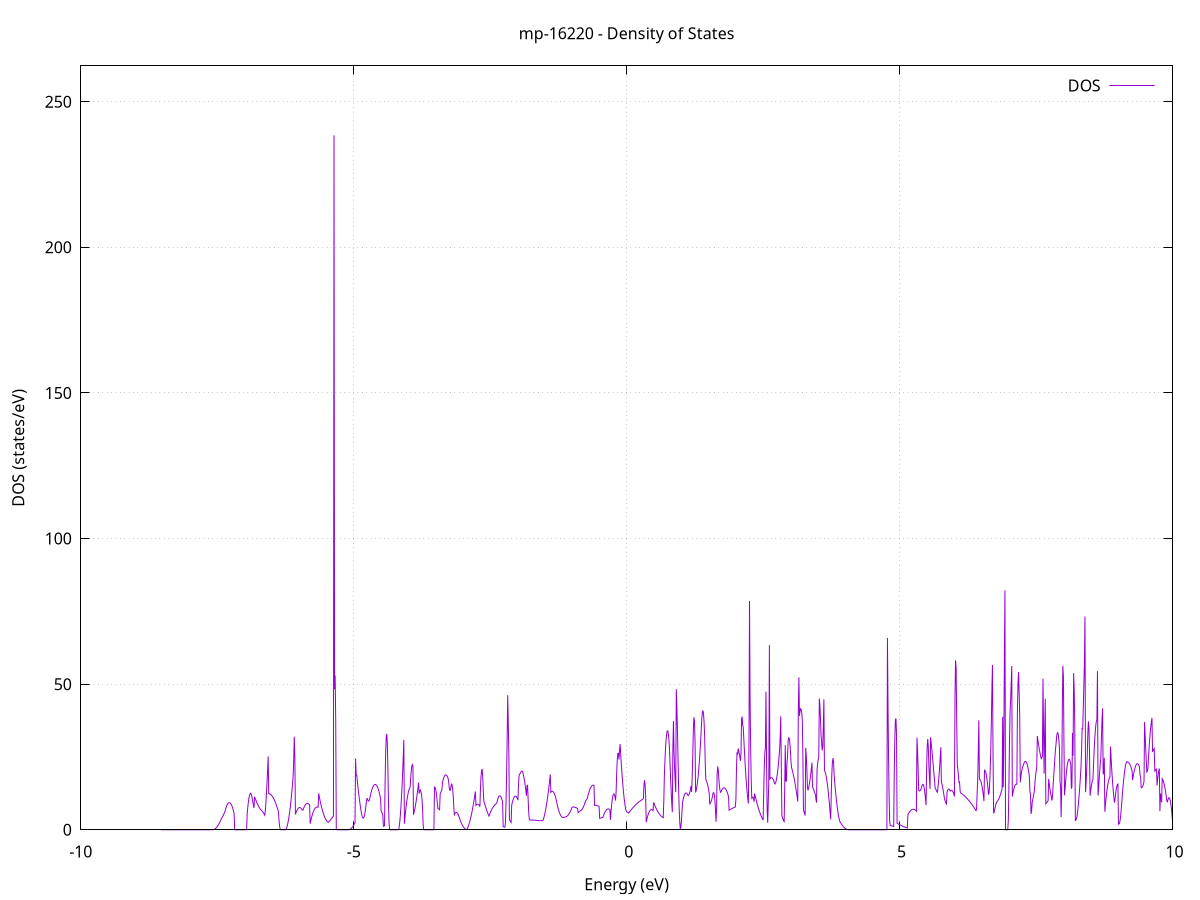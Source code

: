 set title 'mp-16220 - Density of States'
set xlabel 'Energy (eV)'
set ylabel 'DOS (states/eV)'
set grid
set xrange [-10:10]
set yrange [0:262.319]
set xzeroaxis lt -1
set terminal png size 800,600
set output 'mp-16220_dos_gnuplot.png'
plot '-' using 1:2 with lines title 'DOS'
-8.532600 0.000000
-8.522200 0.000000
-8.511800 0.000000
-8.501400 0.000000
-8.491000 0.000000
-8.480600 0.000000
-8.470200 0.000000
-8.459800 0.000000
-8.449400 0.000000
-8.439000 0.000000
-8.428600 0.000000
-8.418200 0.000000
-8.407800 0.000000
-8.397400 0.000000
-8.387000 0.000000
-8.376600 0.000000
-8.366200 0.000000
-8.355800 0.000000
-8.345400 0.000000
-8.335000 0.000000
-8.324600 0.000000
-8.314200 0.000000
-8.303800 0.000000
-8.293400 0.000000
-8.283000 0.000000
-8.272700 0.000000
-8.262300 0.000000
-8.251900 0.000000
-8.241500 0.000000
-8.231100 0.000000
-8.220700 0.000000
-8.210300 0.000000
-8.199900 0.000000
-8.189500 0.000000
-8.179100 0.000000
-8.168700 0.000000
-8.158300 0.000000
-8.147900 0.000000
-8.137500 0.000000
-8.127100 0.000000
-8.116700 0.000000
-8.106300 0.000000
-8.095900 0.000000
-8.085500 0.000000
-8.075100 0.000000
-8.064700 0.000000
-8.054300 0.000000
-8.043900 0.000000
-8.033500 0.000000
-8.023100 0.000000
-8.012700 0.000000
-8.002300 0.000000
-7.991900 0.000000
-7.981500 0.000000
-7.971100 0.000000
-7.960700 0.000000
-7.950300 0.000000
-7.939900 0.000000
-7.929500 0.000000
-7.919100 0.000000
-7.908700 0.000000
-7.898300 0.000000
-7.887900 0.000000
-7.877500 0.000000
-7.867100 0.000000
-7.856700 0.000000
-7.846300 0.000000
-7.835900 0.000000
-7.825500 0.000000
-7.815100 0.000000
-7.804700 0.000000
-7.794300 0.000000
-7.783900 0.000000
-7.773500 0.000000
-7.763100 0.000000
-7.752700 0.000000
-7.742300 0.000000
-7.731900 0.000000
-7.721500 0.000000
-7.711100 0.000000
-7.700700 0.000000
-7.690300 0.000000
-7.679900 0.000000
-7.669500 0.000000
-7.659100 0.000000
-7.648700 0.000000
-7.638300 0.000000
-7.627900 0.000000
-7.617500 0.000000
-7.607100 0.000000
-7.596700 0.000000
-7.586300 0.000100
-7.575900 0.018500
-7.565500 0.068100
-7.555100 0.148800
-7.544700 0.260700
-7.534300 0.403800
-7.523900 0.578000
-7.513500 0.783300
-7.503100 1.019900
-7.492700 1.287600
-7.482300 1.586400
-7.471900 1.916400
-7.461500 2.277500
-7.451100 2.669900
-7.440700 3.093300
-7.430300 3.548000
-7.419900 3.979300
-7.409500 4.297600
-7.399100 4.647500
-7.388700 5.029000
-7.378300 5.442100
-7.367900 5.886800
-7.357500 6.411700
-7.347200 7.142400
-7.336800 7.768200
-7.326400 8.289100
-7.316000 8.704900
-7.305600 9.015700
-7.295200 9.221600
-7.284800 9.322400
-7.274400 9.318300
-7.264000 9.209200
-7.253600 8.995100
-7.243200 8.676000
-7.232800 8.251900
-7.222400 7.722800
-7.212000 7.088800
-7.201600 6.349700
-7.191200 5.505700
-7.180800 0.000000
-7.170400 0.000000
-7.160000 0.000000
-7.149600 0.000000
-7.139200 0.000000
-7.128800 0.000000
-7.118400 0.000000
-7.108000 0.000000
-7.097600 0.000000
-7.087200 0.000000
-7.076800 0.000000
-7.066400 0.000000
-7.056000 0.000000
-7.045600 0.000000
-7.035200 0.000000
-7.024800 0.000000
-7.014400 0.000000
-7.004000 0.000000
-6.993600 0.000000
-6.983200 0.000000
-6.972800 0.000000
-6.962400 0.000000
-6.952000 5.394700
-6.941600 7.583500
-6.931200 9.372700
-6.920800 10.762300
-6.910400 11.752300
-6.900000 12.342700
-6.889600 12.533500
-6.879200 12.324600
-6.868800 11.716200
-6.858400 10.708100
-6.848000 9.356300
-6.837600 8.406700
-6.827200 7.513200
-6.816800 11.351100
-6.806400 10.819300
-6.796000 10.311400
-6.785600 9.827300
-6.775200 9.367200
-6.764800 8.930900
-6.754400 8.518600
-6.744000 8.130100
-6.733600 7.765500
-6.723200 7.424900
-6.712800 7.108100
-6.702400 6.873600
-6.692000 6.698500
-6.681600 6.493200
-6.671200 6.257700
-6.660800 5.992000
-6.650400 5.696000
-6.640000 5.369900
-6.629600 5.013500
-6.619200 6.498500
-6.608800 9.300600
-6.598400 12.573300
-6.588000 16.316700
-6.577600 20.530600
-6.567200 25.215200
-6.556800 12.451900
-6.546400 12.399700
-6.536000 12.308600
-6.525600 12.178800
-6.515200 12.010100
-6.504800 11.802500
-6.494400 11.556100
-6.484000 11.270800
-6.473600 10.946700
-6.463200 10.583800
-6.452800 10.182000
-6.442400 9.741400
-6.432000 9.261900
-6.421600 8.743600
-6.411300 8.186400
-6.400900 7.590400
-6.390500 6.955500
-6.380100 6.281800
-6.369700 3.477500
-6.359300 1.427100
-6.348900 0.275000
-6.338500 0.000000
-6.328100 0.000000
-6.317700 0.000000
-6.307300 0.000000
-6.296900 0.000000
-6.286500 0.000000
-6.276100 0.000000
-6.265700 0.000000
-6.255300 0.000000
-6.244900 0.000000
-6.234500 0.389200
-6.224100 0.950700
-6.213700 1.683500
-6.203300 2.587800
-6.192900 3.663500
-6.182500 4.910600
-6.172100 6.329100
-6.161700 7.919000
-6.151300 9.680400
-6.140900 11.613100
-6.130500 13.717300
-6.120100 15.992900
-6.109700 18.439900
-6.099300 24.157100
-6.088900 31.944600
-6.078500 25.033400
-6.068100 5.261400
-6.057700 5.856700
-6.047300 6.366600
-6.036900 6.791100
-6.026500 7.130200
-6.016100 7.384000
-6.005700 7.552300
-5.995300 7.635200
-5.984900 7.632800
-5.974500 7.544900
-5.964100 7.371700
-5.953700 7.113100
-5.943300 6.769000
-5.932900 6.722800
-5.922500 7.152900
-5.912100 7.660600
-5.901700 8.090900
-5.891300 8.443800
-5.880900 8.719100
-5.870500 8.917100
-5.860100 9.037500
-5.849700 9.080500
-5.839300 9.046100
-5.828900 8.934100
-5.818500 8.744800
-5.808100 8.477900
-5.797700 2.095100
-5.787300 3.022300
-5.776900 3.866100
-5.766500 4.626800
-5.756100 5.304100
-5.745700 5.898100
-5.735300 6.408800
-5.724900 6.836400
-5.714500 7.185400
-5.704100 7.459300
-5.693700 7.658100
-5.683300 7.781700
-5.672900 7.830100
-5.662500 7.803400
-5.652100 7.701500
-5.641700 12.483600
-5.631300 11.433600
-5.620900 10.441900
-5.610500 9.508400
-5.600100 8.633100
-5.589700 7.816100
-5.579300 7.057200
-5.568900 6.356700
-5.558500 5.714300
-5.548100 5.130200
-5.537700 4.604300
-5.527300 4.136600
-5.516900 3.727200
-5.506500 3.376000
-5.496100 3.083000
-5.485700 2.848300
-5.475400 2.671700
-5.465000 2.560300
-5.454600 2.768300
-5.444200 2.984500
-5.433800 3.208800
-5.423400 3.441200
-5.413000 3.681700
-5.402600 3.930400
-5.392200 4.187200
-5.381800 4.452100
-5.371400 4.725200
-5.361000 238.471500
-5.350600 48.275900
-5.340200 52.943800
-5.329800 37.541400
-5.319400 0.000000
-5.309000 0.000000
-5.298600 0.000000
-5.288200 0.000000
-5.277800 0.000000
-5.267400 0.000000
-5.257000 0.000000
-5.246600 0.000000
-5.236200 0.000000
-5.225800 0.000000
-5.215400 0.000000
-5.205000 0.000000
-5.194600 0.000000
-5.184200 0.000000
-5.173800 0.000000
-5.163400 0.000000
-5.153000 0.000000
-5.142600 0.000000
-5.132200 0.000000
-5.121800 0.000000
-5.111400 0.000000
-5.101000 0.000000
-5.090600 0.016700
-5.080200 0.066900
-5.069800 0.150500
-5.059400 0.267600
-5.049000 0.418000
-5.038600 0.601900
-5.028200 0.819200
-5.017800 1.069900
-5.007400 1.354100
-4.997000 1.671700
-4.986600 2.022700
-4.976200 2.407200
-4.965800 24.494300
-4.955400 18.769300
-4.945000 18.809500
-4.934600 16.845200
-4.924200 14.987000
-4.913800 13.234700
-4.903400 11.588500
-4.893000 10.048200
-4.882600 8.614000
-4.872200 7.285800
-4.861800 6.063600
-4.851400 5.028100
-4.841000 4.349200
-4.830600 4.032300
-4.820200 4.077400
-4.809800 4.484500
-4.799400 5.253600
-4.789000 6.384700
-4.778600 7.877800
-4.768200 9.695600
-4.757800 10.694000
-4.747400 10.656600
-4.737000 10.001200
-4.726600 9.828100
-4.716200 10.064800
-4.705800 10.711000
-4.695400 11.677600
-4.685000 12.542600
-4.674600 13.299400
-4.664200 13.948200
-4.653800 14.488800
-4.643400 14.921400
-4.633000 15.245900
-4.622600 15.462200
-4.612200 15.570500
-4.601800 15.570700
-4.591400 15.462800
-4.581000 15.246800
-4.570600 14.922700
-4.560200 14.490500
-4.549900 13.950200
-4.539500 13.301800
-4.529100 12.545300
-4.518700 11.680700
-4.508300 10.708000
-4.497900 6.461300
-4.487500 6.045600
-4.477100 5.580700
-4.466700 5.066700
-4.456300 1.200300
-4.445900 1.263000
-4.435500 1.327300
-4.425100 16.378900
-4.414700 26.396000
-4.404300 31.903700
-4.393900 32.902000
-4.383500 29.390900
-4.373100 20.123800
-4.362700 9.054500
-4.352300 2.285200
-4.341900 0.000000
-4.331500 0.000000
-4.321100 0.000000
-4.310700 0.000000
-4.300300 0.000000
-4.289900 0.000000
-4.279500 0.000000
-4.269100 0.000000
-4.258700 0.000000
-4.248300 0.000000
-4.237900 0.000000
-4.227500 0.000000
-4.217100 0.000000
-4.206700 0.000000
-4.196300 0.000000
-4.185900 0.000000
-4.175500 0.100200
-4.165100 1.307400
-4.154700 3.068400
-4.144300 5.383200
-4.133900 8.251700
-4.123500 11.674000
-4.113100 15.650100
-4.102700 20.180000
-4.092300 25.263700
-4.081900 30.901200
-4.071500 2.094400
-4.061100 4.238700
-4.050700 6.184700
-4.040300 7.932400
-4.029900 9.481900
-4.019500 10.833100
-4.009100 11.986100
-3.998700 12.940900
-3.988300 13.697400
-3.977900 14.255600
-3.967500 14.615600
-3.957100 17.543500
-3.946700 20.208500
-3.936300 21.832300
-3.925900 22.414700
-3.915500 21.955800
-3.905100 5.167700
-3.894700 5.955700
-3.884300 6.854400
-3.873900 7.863700
-3.863500 8.983500
-3.853100 10.213900
-3.842700 11.554900
-3.832300 13.006500
-3.821900 14.568700
-3.811500 16.241400
-3.801100 12.382900
-3.790700 13.359100
-3.780300 13.655500
-3.769900 13.272200
-3.759500 12.209200
-3.749100 10.466500
-3.738700 7.429900
-3.728300 1.762900
-3.717900 0.000000
-3.707500 0.000000
-3.697100 0.000000
-3.686700 0.000000
-3.676300 0.000000
-3.665900 0.000000
-3.655500 0.000000
-3.645100 0.000000
-3.634700 0.000000
-3.624300 0.000000
-3.614000 0.000000
-3.603600 0.000000
-3.593200 0.000000
-3.582800 0.000000
-3.572400 0.000000
-3.562000 0.000000
-3.551600 0.000000
-3.541200 0.000000
-3.530800 0.000000
-3.520400 14.672000
-3.510000 14.549000
-3.499600 13.947700
-3.489200 12.868300
-3.478800 11.310700
-3.468400 9.274900
-3.458000 7.322300
-3.447600 7.185400
-3.437200 7.042000
-3.426800 6.892000
-3.416400 12.246500
-3.406000 12.789800
-3.395600 13.237600
-3.385200 13.590000
-3.374800 16.182000
-3.364400 16.998400
-3.354000 17.665800
-3.343600 18.184300
-3.333200 18.553900
-3.322800 18.774500
-3.312400 18.846300
-3.302000 18.769100
-3.291600 18.543000
-3.281200 18.168000
-3.270800 17.644100
-3.260400 16.492500
-3.250000 14.548100
-3.239600 13.539700
-3.229200 13.604800
-3.218800 14.728600
-3.208400 15.680800
-3.198000 15.477100
-3.187600 14.117300
-3.177200 11.601500
-3.166800 7.929600
-3.156400 5.174700
-3.146000 5.561000
-3.135600 5.816500
-3.125200 5.941100
-3.114800 5.935000
-3.104400 5.798000
-3.094000 5.530300
-3.083600 5.131700
-3.073200 4.602300
-3.062800 4.004200
-3.052400 3.445800
-3.042000 2.929000
-3.031600 2.453800
-3.021200 2.020300
-3.010800 1.628400
-3.000400 1.278200
-2.990000 0.969600
-2.979600 0.702600
-2.969200 0.477300
-2.958800 0.293600
-2.948400 0.151600
-2.938000 0.051200
-2.927600 0.064600
-2.917200 0.464100
-2.906800 0.931300
-2.896400 1.466200
-2.886000 2.068800
-2.875600 2.739100
-2.865200 3.477000
-2.854800 4.282700
-2.844400 5.156000
-2.834000 6.097000
-2.823600 7.105700
-2.813200 8.182100
-2.802800 9.326100
-2.792400 10.537800
-2.782000 11.817300
-2.771600 13.164400
-2.761200 8.384900
-2.750800 8.624100
-2.740400 8.762100
-2.730000 8.798900
-2.719600 8.734400
-2.709200 8.568700
-2.698800 8.301700
-2.688500 7.933500
-2.678100 14.142400
-2.667700 18.288600
-2.657300 20.491800
-2.646900 20.697300
-2.636500 18.290700
-2.626100 13.100500
-2.615700 9.858700
-2.605300 9.176000
-2.594900 8.519000
-2.584500 7.887700
-2.574100 7.282000
-2.563700 6.702000
-2.553300 6.147600
-2.542900 5.618900
-2.532500 5.115900
-2.522100 4.705500
-2.511700 5.233900
-2.501300 5.729000
-2.490900 6.190800
-2.480500 6.619300
-2.470100 7.014500
-2.459700 7.376400
-2.449300 7.705000
-2.438900 8.000200
-2.428500 8.262200
-2.418100 8.490900
-2.407700 8.686300
-2.397300 8.848300
-2.386900 9.046000
-2.376500 9.374100
-2.366100 10.194100
-2.355700 10.835200
-2.345300 11.297300
-2.334900 11.580400
-2.324500 11.684600
-2.314100 11.609700
-2.303700 11.355800
-2.293300 10.923000
-2.282900 10.311200
-2.272500 9.520300
-2.262100 1.062700
-2.251700 0.997000
-2.241300 0.933400
-2.230900 0.871900
-2.220500 2.456500
-2.210100 8.913400
-2.199700 18.357600
-2.189300 30.789100
-2.178900 46.207800
-2.168500 36.630900
-2.158100 26.591900
-2.147700 3.447200
-2.137300 3.124300
-2.126900 2.817400
-2.116500 2.526300
-2.106100 8.414500
-2.095700 9.291200
-2.085300 10.024800
-2.074900 10.615400
-2.064500 11.062800
-2.054100 11.367200
-2.043700 11.528400
-2.033300 11.546600
-2.022900 11.421600
-2.012500 11.153600
-2.002100 10.742400
-1.991700 10.188200
-1.981300 15.452800
-1.970900 18.587300
-1.960500 19.070000
-1.950100 19.347700
-1.939700 19.711100
-1.929300 19.981400
-1.918900 20.148600
-1.908500 20.100700
-1.898100 19.414000
-1.887700 18.554100
-1.877300 17.520900
-1.866900 16.314400
-1.856500 14.934600
-1.846100 13.381500
-1.835700 11.655200
-1.825300 15.163300
-1.814900 15.277200
-1.804500 10.362700
-1.794100 6.029300
-1.783700 3.748000
-1.773300 3.363600
-1.762900 3.361600
-1.752600 3.357800
-1.742200 3.352500
-1.731800 3.345400
-1.721400 3.336700
-1.711000 3.326300
-1.700600 3.314300
-1.690200 3.300600
-1.679800 3.285300
-1.669400 3.268300
-1.659000 3.249600
-1.648600 3.229200
-1.638200 3.207300
-1.627800 3.183600
-1.617400 3.158300
-1.607000 3.131300
-1.596600 3.102600
-1.586200 3.109000
-1.575800 3.131400
-1.565400 3.145200
-1.555000 3.150500
-1.544600 3.147200
-1.534200 3.165100
-1.523800 3.733100
-1.513400 4.409600
-1.503000 5.194600
-1.492600 6.088100
-1.482200 7.090000
-1.471800 8.200400
-1.461400 9.419300
-1.451000 10.746700
-1.440600 12.182500
-1.430200 13.726800
-1.419800 15.379500
-1.409400 17.140800
-1.399000 19.010500
-1.388600 12.839100
-1.378200 13.080800
-1.367800 13.201800
-1.357400 13.202200
-1.347000 13.082000
-1.336600 12.841100
-1.326200 12.479600
-1.315800 11.997400
-1.305400 11.394600
-1.295000 10.671200
-1.284600 9.827100
-1.274200 8.862300
-1.263800 7.944300
-1.253400 7.196000
-1.243000 6.540400
-1.232600 5.965700
-1.222200 5.471900
-1.211800 5.059100
-1.201400 4.727300
-1.191000 4.476300
-1.180600 4.306300
-1.170200 4.217200
-1.159800 4.209000
-1.149400 4.255400
-1.139000 4.308100
-1.128600 4.366100
-1.118200 4.429300
-1.107800 4.498200
-1.097400 4.598200
-1.087000 4.744500
-1.076600 4.936900
-1.066200 5.175600
-1.055800 5.460500
-1.045400 5.791600
-1.035000 6.168900
-1.024600 6.592500
-1.014200 7.062200
-1.003800 7.578200
-0.993400 7.827000
-0.983000 7.825000
-0.972600 7.810200
-0.962200 7.782700
-0.951800 7.742300
-0.941400 7.689100
-0.931000 7.623200
-0.920600 7.544500
-0.910200 7.452900
-0.899800 7.348600
-0.889400 5.909000
-0.879000 6.054800
-0.868600 6.200100
-0.858200 6.344800
-0.847800 6.488900
-0.837400 6.632800
-0.827100 6.813300
-0.816700 7.055100
-0.806300 7.358300
-0.795900 7.722700
-0.785500 8.148400
-0.775100 8.635500
-0.764700 9.183800
-0.754300 9.793500
-0.743900 10.155200
-0.733500 10.372200
-0.723100 10.587700
-0.712700 11.395300
-0.702300 12.187000
-0.691900 12.889800
-0.681500 13.503400
-0.671100 14.028000
-0.660700 14.463600
-0.650300 14.810100
-0.639900 15.067500
-0.629500 15.235900
-0.619100 15.315200
-0.608700 15.305400
-0.598300 15.206600
-0.587900 8.367400
-0.577500 8.395200
-0.567100 8.401100
-0.556700 8.384800
-0.546300 8.346500
-0.535900 8.286200
-0.525500 8.203800
-0.515100 8.099300
-0.504700 7.972700
-0.494300 3.923900
-0.483900 3.982600
-0.473500 4.040400
-0.463100 4.097400
-0.452700 4.153600
-0.442300 4.208800
-0.431900 4.440500
-0.421500 5.000100
-0.411100 5.495500
-0.400700 5.926700
-0.390300 6.293600
-0.379900 6.596300
-0.369500 6.834800
-0.359100 7.009100
-0.348700 7.119100
-0.338300 7.164900
-0.327900 7.146500
-0.317500 7.063800
-0.307100 6.916900
-0.296700 3.397200
-0.286300 6.133800
-0.275900 8.370400
-0.265500 10.106900
-0.255100 11.343300
-0.244700 12.079600
-0.234300 12.315900
-0.223900 12.052000
-0.213500 11.288100
-0.203100 10.024100
-0.192700 13.132500
-0.182300 19.656300
-0.171900 24.016600
-0.161500 26.213300
-0.151100 26.246500
-0.140700 24.116200
-0.130300 27.376900
-0.119900 29.445300
-0.109500 26.063000
-0.099100 22.928000
-0.088700 20.044100
-0.078300 17.411200
-0.067900 15.029300
-0.057500 12.898500
-0.047100 11.028700
-0.036700 9.426700
-0.026300 8.092500
-0.015900 7.026100
-0.005500 6.279200
0.004900 6.114100
0.015300 6.002700
0.025700 5.871400
0.036100 5.730400
0.046500 5.996500
0.056900 6.256200
0.067300 6.509600
0.077700 6.756600
0.088100 6.997300
0.098500 7.231600
0.108800 7.459600
0.119200 7.681200
0.129600 7.896500
0.140000 8.105400
0.150400 8.307900
0.160800 8.504100
0.171200 8.694000
0.181600 8.877500
0.192000 9.054600
0.202400 9.225400
0.212800 9.389900
0.223200 9.548000
0.233600 9.699700
0.244000 9.845100
0.254400 9.984100
0.264800 10.116800
0.275200 10.243100
0.285600 10.363100
0.296000 10.476700
0.306400 10.667100
0.316800 15.328400
0.327200 16.982000
0.337600 15.628000
0.348000 11.775800
0.358400 2.623900
0.368800 3.518700
0.379200 4.306700
0.389600 4.987800
0.400000 5.563100
0.410400 6.037600
0.420800 6.412000
0.431200 6.686200
0.441600 6.860300
0.452000 6.934300
0.462400 6.908100
0.472800 6.781800
0.483200 6.555400
0.493600 9.434000
0.504000 8.926300
0.514400 8.443200
0.524800 7.984700
0.535200 7.550800
0.545600 7.141500
0.556000 6.756800
0.566400 6.396700
0.576800 6.061300
0.587200 5.750400
0.597600 5.464100
0.608000 5.202400
0.618400 4.965300
0.628800 4.752800
0.639200 4.565000
0.649600 4.401700
0.660000 4.263000
0.670400 4.148900
0.680800 9.965300
0.691200 18.673800
0.701600 23.772400
0.712000 27.848100
0.722400 30.900900
0.732800 32.930700
0.743200 33.937600
0.753600 33.921600
0.764000 32.917700
0.774400 30.967100
0.784800 27.975700
0.795200 22.776100
0.805600 17.450800
0.816000 12.887200
0.826400 9.085300
0.836800 6.045200
0.847200 28.224100
0.857600 37.381400
0.868000 27.292900
0.878400 21.231300
0.888800 16.835100
0.899200 12.938000
0.909600 48.259800
0.920000 42.316600
0.930400 34.488200
0.940800 24.774800
0.951200 15.007500
0.961600 7.627600
0.972000 3.015800
0.982400 0.340000
0.992800 0.631100
1.003200 2.789300
1.013600 6.461300
1.024000 9.372100
1.034300 10.346000
1.044700 11.147800
1.055100 11.777400
1.065500 12.235000
1.075900 12.520400
1.086300 12.633600
1.096700 12.574800
1.107100 12.343800
1.117500 11.940800
1.127900 11.762200
1.138300 11.949400
1.148700 12.371800
1.159100 13.029300
1.169500 13.922000
1.179900 15.049900
1.190300 12.949800
1.200700 17.964400
1.211100 25.143800
1.221500 34.007700
1.231900 38.605300
1.242300 37.471300
1.252700 30.819600
1.263100 12.823500
1.273500 13.464100
1.283900 14.468900
1.294300 15.806600
1.304700 17.477300
1.315100 19.480900
1.325500 21.817400
1.335900 24.486800
1.346300 27.489200
1.356700 30.824500
1.367100 34.492700
1.377500 38.204100
1.387900 40.430000
1.398300 40.951100
1.408700 39.761300
1.419100 36.823600
1.429500 32.132100
1.439900 22.677800
1.450300 17.247000
1.460700 16.863500
1.471100 16.318900
1.481500 15.613100
1.491900 14.746300
1.502300 13.718300
1.512700 12.529200
1.523100 8.707700
1.533500 9.157000
1.543900 9.648500
1.554300 10.182000
1.564700 10.757600
1.575100 11.918700
1.585500 12.682100
1.595900 12.742500
1.606300 12.035900
1.616700 10.167400
1.627100 7.069400
1.637500 2.741900
1.647900 6.940200
1.658300 19.429400
1.668700 21.747300
1.679100 20.397200
1.689500 17.418500
1.699900 15.022300
1.710300 13.506300
1.720700 12.870400
1.731100 13.102700
1.741500 13.580200
1.751900 13.950700
1.762300 14.214000
1.772700 14.370300
1.783100 14.419700
1.793500 14.371100
1.803900 14.229400
1.814300 13.994500
1.824700 13.666600
1.835100 13.245600
1.845500 12.731400
1.855900 12.124100
1.866300 11.423700
1.876700 6.738500
1.887100 6.855600
1.897500 6.968900
1.907900 7.078400
1.918300 7.184200
1.928700 7.286300
1.939100 7.384500
1.949500 7.479000
1.959900 7.569700
1.970200 7.656700
1.980600 7.739900
1.991000 7.819300
2.001400 10.347900
2.011800 20.498900
2.022200 26.611600
2.032600 25.803900
2.043000 27.884600
2.053400 27.084400
2.063800 26.113600
2.074200 24.972300
2.084600 23.660300
2.095000 26.340300
2.105400 38.003100
2.115800 38.886600
2.126200 35.868200
2.136600 35.198600
2.147000 31.014900
2.157400 27.137200
2.167800 23.565500
2.178200 20.299700
2.188600 17.340000
2.199000 14.686300
2.209400 12.401200
2.219800 10.610100
2.230200 9.024900
2.240600 27.346500
2.251000 78.604400
2.261400 45.093200
2.271800 28.234900
2.282200 16.799300
2.292600 10.786300
2.303000 11.027600
2.313400 11.193600
2.323800 10.724300
2.334200 9.619800
2.344600 12.449900
2.355000 11.589400
2.365400 10.765100
2.375800 9.977000
2.386200 9.225000
2.396600 8.509100
2.407000 7.829400
2.417400 7.185800
2.427800 6.578300
2.438200 6.007000
2.448600 5.471900
2.459000 4.972800
2.469400 4.510000
2.479800 4.083200
2.490200 3.692600
2.500600 3.338100
2.511000 13.148700
2.521400 21.359200
2.531800 26.435800
2.542200 28.378200
2.552600 47.438700
2.563000 23.978800
2.573400 7.024400
2.583800 2.450700
2.594200 9.419000
2.604600 17.643900
2.615000 63.416400
2.625400 17.470600
2.635800 17.740800
2.646200 17.881500
2.656600 17.892600
2.667000 17.774200
2.677400 17.526300
2.687800 17.148800
2.698200 16.641800
2.708600 16.005300
2.719000 15.760000
2.729400 16.154700
2.739800 16.864400
2.750200 17.889100
2.760600 19.228700
2.771000 20.883200
2.781400 22.852600
2.791800 25.137100
2.802200 27.736400
2.812600 31.629600
2.823000 38.982100
2.833400 21.574700
2.843800 4.886700
2.854200 4.253200
2.864600 3.663600
2.875000 3.118000
2.885400 2.832700
2.895700 14.133600
2.906100 29.066500
2.916500 16.899900
2.926900 16.543700
2.937300 23.002800
2.947700 25.073000
2.958100 30.532600
2.968500 31.587100
2.978900 31.418100
2.989300 30.025700
2.999700 27.409700
3.010100 23.544400
3.020500 21.365700
3.030900 20.695700
3.041300 19.947500
3.051700 19.121100
3.062100 18.216500
3.072500 17.233800
3.082900 16.173000
3.093300 15.033900
3.103700 13.816800
3.114100 12.521400
3.124500 11.147900
3.134900 9.696200
3.145300 41.305400
3.155700 52.350300
3.166100 39.109500
3.176500 40.833000
3.186900 41.571900
3.197300 41.311900
3.207700 40.052800
3.218100 37.794700
3.228500 25.714800
3.238900 6.882400
3.249300 6.181300
3.259700 5.517900
3.270100 4.892300
3.280500 28.160700
3.290900 25.421400
3.301300 20.921500
3.311700 14.661200
3.322100 13.537000
3.332500 14.280300
3.342900 15.228500
3.353300 16.381800
3.363700 17.740000
3.374100 19.303200
3.384500 21.071400
3.394900 23.044600
3.405300 14.756800
3.415700 14.271900
3.426100 13.768000
3.436500 13.233400
3.446900 12.664300
3.457300 12.051000
3.467700 10.581700
3.478100 9.323700
3.488500 20.801200
3.498900 22.734300
3.509300 24.116700
3.519700 24.948000
3.530100 45.117000
3.540500 42.597400
3.550900 38.401700
3.561300 32.529900
3.571700 30.249600
3.582100 27.288000
3.592500 28.519300
3.602900 35.530500
3.613300 44.785100
3.623700 20.481100
3.634100 20.001000
3.644500 19.300800
3.654900 18.380300
3.665300 17.239600
3.675700 15.878600
3.686100 14.297500
3.696500 12.496100
3.706900 10.474600
3.717300 8.232800
3.727700 5.770800
3.738100 3.540600
3.748500 12.420700
3.758900 19.186000
3.769300 23.245100
3.779700 24.598000
3.790100 23.244700
3.800500 19.185100
3.810900 16.499900
3.821300 14.266600
3.831600 12.212800
3.842000 10.338500
3.852400 8.643700
3.862800 7.128400
3.873200 5.792600
3.883600 4.636300
3.894000 3.659500
3.904400 2.908700
3.914800 2.558700
3.925200 2.231200
3.935600 1.926100
3.946000 1.643400
3.956400 1.383200
3.966800 1.145400
3.977200 0.929900
3.987600 0.736900
3.998000 0.566400
4.008400 0.418200
4.018800 0.292500
4.029200 0.189200
4.039600 0.108300
4.050000 0.049800
4.060400 0.013800
4.070800 0.000100
4.081200 0.000000
4.091600 0.000000
4.102000 0.000000
4.112400 0.000000
4.122800 0.000000
4.133200 0.000000
4.143600 0.000000
4.154000 0.000000
4.164400 0.000000
4.174800 0.000000
4.185200 0.000000
4.195600 0.000000
4.206000 0.000000
4.216400 0.000000
4.226800 0.000000
4.237200 0.000000
4.247600 0.000000
4.258000 0.000000
4.268400 0.000000
4.278800 0.000000
4.289200 0.000000
4.299600 0.000000
4.310000 0.000000
4.320400 0.000000
4.330800 0.000000
4.341200 0.000000
4.351600 0.000000
4.362000 0.000000
4.372400 0.000000
4.382800 0.000000
4.393200 0.000000
4.403600 0.000000
4.414000 0.000000
4.424400 0.000000
4.434800 0.000000
4.445200 0.000000
4.455600 0.000000
4.466000 0.000000
4.476400 0.000000
4.486800 0.000000
4.497200 0.000000
4.507600 0.000000
4.518000 0.000000
4.528400 0.000000
4.538800 0.000000
4.549200 0.000000
4.559600 0.000000
4.570000 0.000000
4.580400 0.000000
4.590800 0.000000
4.601200 0.000000
4.611600 0.000000
4.622000 0.000000
4.632400 0.000000
4.642800 0.000000
4.653200 0.000000
4.663600 0.000000
4.674000 0.000000
4.684400 0.000000
4.694800 0.000000
4.705200 0.000000
4.715600 0.000000
4.726000 0.000000
4.736400 0.000000
4.746800 0.000000
4.757200 0.000000
4.767500 0.000000
4.777900 65.895100
4.788300 42.290900
4.798700 23.894100
4.809100 10.704500
4.819500 2.722300
4.829900 1.492100
4.840300 1.426900
4.850700 1.363100
4.861100 1.300800
4.871500 1.239900
4.881900 1.180500
4.892300 1.122500
4.902700 20.216800
4.913100 31.332000
4.923500 37.814600
4.933900 38.189300
4.944300 32.456200
4.954700 2.225700
4.965100 2.110800
4.975500 1.999000
4.985900 1.890400
4.996300 1.784700
5.006700 1.682200
5.017100 1.582800
5.027500 1.486400
5.037900 1.393100
5.048300 1.302900
5.058700 1.215800
5.069100 1.131800
5.079500 1.050900
5.089900 0.973000
5.100300 0.898200
5.110700 0.826500
5.121100 0.757900
5.131500 0.692400
5.141900 0.629900
5.152300 5.099300
5.162700 5.493600
5.173100 5.843400
5.183500 6.148900
5.193900 6.410000
5.204300 6.626800
5.214700 6.799200
5.225100 6.927200
5.235500 7.010800
5.245900 7.050100
5.256300 7.045000
5.266700 6.995500
5.277100 6.901700
5.287500 6.763500
5.297900 6.580900
5.308300 6.353500
5.318700 31.607000
5.329100 27.211100
5.339500 21.064700
5.349900 13.554900
5.360300 13.349400
5.370700 13.343300
5.381100 13.536500
5.391500 13.929000
5.401900 14.519800
5.412300 15.236700
5.422700 15.599200
5.433100 15.517900
5.443500 14.993000
5.453900 14.024300
5.464300 12.612000
5.474700 10.756000
5.485100 8.456200
5.495500 20.776000
5.505900 28.634600
5.516300 31.167800
5.526700 28.375700
5.537100 21.735200
5.547500 17.679000
5.557900 14.036300
5.568300 31.776600
5.578700 29.867000
5.589100 27.871700
5.599500 25.790800
5.609900 23.624300
5.620300 21.372200
5.630700 19.034400
5.641100 16.832600
5.651500 14.373200
5.661900 13.987500
5.672300 13.560000
5.682700 13.090400
5.693000 12.886900
5.703400 14.563300
5.713800 16.598500
5.724200 18.992700
5.734600 21.745700
5.745000 24.857600
5.755400 28.328400
5.765800 16.568900
5.776200 15.737900
5.786600 14.797400
5.797000 13.747500
5.807400 12.588200
5.817800 11.319400
5.828200 10.267700
5.838600 9.786800
5.849000 9.240200
5.859400 8.627900
5.869800 12.995600
5.880200 13.556500
5.890600 13.891000
5.901000 13.999200
5.911400 13.881000
5.921800 13.536500
5.932200 13.338800
5.942600 13.544800
5.953000 13.593300
5.963400 13.484300
5.973800 13.218000
5.984200 12.794100
5.994600 12.212800
6.005000 11.474000
6.015400 45.539400
6.025800 58.152200
6.036200 55.453200
6.046600 37.442300
6.057000 22.515300
6.067400 20.794500
6.077800 18.693800
6.088200 16.213400
6.098600 16.362200
6.109000 13.353600
6.119400 12.653000
6.129800 12.517100
6.140200 12.374300
6.150600 12.224600
6.161000 12.068200
6.171400 11.904800
6.181800 11.734700
6.192200 11.557600
6.202600 11.373800
6.213000 11.183100
6.223400 10.985500
6.233800 10.781100
6.244200 10.569900
6.254600 10.351800
6.265000 10.126900
6.275400 9.895100
6.285800 9.656500
6.296200 9.411100
6.306600 9.158800
6.317000 8.899600
6.327400 8.633600
6.337800 8.360800
6.348200 8.081100
6.358600 7.794600
6.369000 7.501200
6.379400 7.200100
6.389800 6.889000
6.400200 6.567800
6.410600 6.969000
6.421000 12.774400
6.431400 17.454700
6.441800 26.698900
6.452200 37.606700
6.462600 17.356100
6.473000 17.272400
6.483400 16.944000
6.493800 16.371000
6.504200 15.553200
6.514600 14.490800
6.525000 13.183700
6.535400 11.631800
6.545800 9.835300
6.556200 20.441500
6.566600 20.309900
6.577000 19.845200
6.587400 19.029500
6.597800 17.862800
6.608200 16.345000
6.618600 14.476200
6.628900 12.256400
6.639300 12.482500
6.649700 15.415200
6.660100 20.410000
6.670500 27.467000
6.680900 36.586200
6.691300 47.871700
6.701700 56.619100
6.712100 26.238400
6.722500 5.642200
6.732900 6.138400
6.743300 6.949200
6.753700 7.942800
6.764100 8.729700
6.774500 9.284300
6.784900 9.606600
6.795300 9.850800
6.805700 10.159800
6.816100 10.533700
6.826500 10.972500
6.836900 11.476000
6.847300 12.044400
6.857700 12.677700
6.868100 13.375700
6.878500 14.138700
6.888900 38.786700
6.899300 14.610300
6.909700 28.688000
6.920100 58.906500
6.930500 82.217500
6.940900 0.000000
6.951300 0.000000
6.961700 0.000000
6.972100 0.000000
6.982500 0.000000
6.992900 3.576600
7.003300 15.119400
7.013700 30.192900
7.024100 40.079300
7.034500 44.519400
7.044900 50.338000
7.055300 56.230500
7.065700 11.421200
7.076100 12.533300
7.086500 13.478500
7.096900 14.256800
7.107300 14.868000
7.117700 15.312400
7.128100 15.589800
7.138500 15.700200
7.148900 15.643700
7.159300 41.584400
7.169700 50.271000
7.180100 54.191900
7.190500 47.053600
7.200900 39.315400
7.211300 16.254600
7.221700 18.029800
7.232100 19.490900
7.242500 20.638100
7.252900 21.471300
7.263300 21.990500
7.273700 22.562500
7.284100 23.085400
7.294500 23.398600
7.304900 23.502100
7.315300 23.395900
7.325700 23.080100
7.336100 22.554500
7.346500 21.819200
7.356900 20.874200
7.367300 19.719600
7.377700 18.355200
7.388100 13.183000
7.398500 12.300000
7.408900 5.443200
7.419300 6.558800
7.429700 9.453000
7.440100 10.356600
7.450500 11.353400
7.460900 12.443300
7.471300 13.817100
7.481700 16.495800
7.492100 18.754300
7.502500 20.116100
7.512900 21.395800
7.523300 32.218600
7.533700 30.811500
7.544100 29.501300
7.554400 28.288100
7.564800 27.172000
7.575200 26.152900
7.585600 25.230800
7.596000 24.405700
7.606400 24.720800
7.616800 25.291700
7.627200 51.907000
7.637600 32.953900
7.648000 19.269800
7.658400 34.154600
7.668800 44.969200
7.679200 8.908300
7.689600 9.185200
7.700000 9.455000
7.710400 9.717700
7.720800 9.973400
7.731200 17.472300
7.741600 15.896700
7.752000 14.454600
7.762400 13.146200
7.772800 11.971400
7.783200 10.930100
7.793600 10.022500
7.804000 12.233700
7.814400 15.795400
7.824800 18.679700
7.835200 21.673800
7.845600 24.905300
7.856000 27.489200
7.866400 29.546300
7.876800 31.842500
7.887200 33.112100
7.897600 33.355300
7.908000 32.571900
7.918400 30.762000
7.928800 27.925600
7.939200 16.678200
7.949600 14.937700
7.960000 4.359700
7.970400 14.240200
7.980800 39.427700
7.991200 56.299700
8.001600 52.663000
8.012000 28.873800
8.022400 11.836100
8.032800 14.216300
8.043200 16.879600
8.053600 19.128300
8.064000 20.962600
8.074400 22.383000
8.084800 23.396600
8.095200 24.004800
8.105600 24.207800
8.116000 24.005800
8.126400 23.400900
8.136800 22.393600
8.147200 14.140100
8.157600 14.778400
8.168000 33.225400
8.178400 25.433200
8.188800 53.795500
8.199200 48.008900
8.209600 36.657700
8.220000 3.063800
8.230400 3.400600
8.240800 3.757100
8.251200 4.671700
8.261600 6.228300
8.272000 8.079000
8.282400 10.223800
8.292800 12.662800
8.303200 15.396200
8.313600 18.424200
8.324000 21.746700
8.334400 27.173500
8.344800 34.924300
8.355200 34.535300
8.365600 41.925600
8.376000 49.478300
8.386400 57.209000
8.396800 73.255300
8.407200 12.900800
8.417600 16.361200
8.428000 20.622800
8.438400 25.581700
8.448800 32.958900
8.459200 37.239700
8.469600 34.995400
8.480000 26.225900
8.490300 11.720200
8.500700 13.322100
8.511100 14.700200
8.521500 15.828400
8.531900 16.706600
8.542300 17.334800
8.552700 21.938600
8.563100 26.603600
8.573500 30.459400
8.583900 33.506100
8.594300 35.743700
8.604700 37.172200
8.615100 37.791600
8.625500 54.498300
8.635900 11.784900
8.646300 14.211300
8.656700 17.442800
8.667100 20.310000
8.677500 22.812900
8.687900 24.951500
8.698300 31.902500
8.708700 37.835900
8.719100 41.678400
8.729500 19.083500
8.739900 19.427700
8.750300 24.680200
8.760700 6.175400
8.771100 8.478000
8.781500 10.537800
8.791900 12.354600
8.802300 13.928500
8.812700 15.259400
8.823100 16.347400
8.833500 17.192500
8.843900 17.794600
8.854300 18.153800
8.864700 28.551100
8.875100 24.664000
8.885500 21.156100
8.895900 18.027200
8.906300 15.277600
8.916700 12.907100
8.927100 10.915700
8.937500 9.303500
8.947900 10.580200
8.958300 12.446400
8.968700 13.889400
8.979100 14.909100
8.989500 15.505500
8.999900 15.678700
9.010300 1.915700
9.020700 1.966800
9.031100 2.372300
9.041500 3.424800
9.051900 5.089400
9.062300 7.366000
9.072700 9.889800
9.083100 12.518600
9.093500 14.811700
9.103900 16.769200
9.114300 18.670200
9.124700 20.320000
9.135100 21.619300
9.145500 22.568300
9.155900 23.166900
9.166300 23.415200
9.176700 23.339200
9.187100 23.223400
9.197500 23.034700
9.207900 22.773200
9.218300 22.438900
9.228700 22.031700
9.239100 21.551800
9.249500 20.955300
9.259900 20.183600
9.270300 17.063800
9.280700 18.343800
9.291100 19.459000
9.301500 20.409500
9.311900 21.195300
9.322300 21.816300
9.332700 22.272600
9.343100 22.564200
9.353500 22.691000
9.363900 22.653100
9.374300 22.450500
9.384700 22.083100
9.395100 21.551000
9.405500 18.735300
9.415800 18.303100
9.426200 14.435700
9.436600 14.414000
9.447000 14.617500
9.457400 15.046300
9.467800 15.700300
9.478200 16.579500
9.488600 37.021400
9.499000 32.272400
9.509400 27.825100
9.519800 23.679500
9.530200 19.835700
9.540600 20.105300
9.551000 21.461700
9.561400 25.039500
9.571800 28.372200
9.582200 31.110900
9.592600 33.486900
9.603000 35.500300
9.613400 37.150900
9.623800 38.438800
9.634200 26.769900
9.644600 27.271400
9.655000 27.644700
9.665400 27.890000
9.675800 20.134800
9.686200 20.399800
9.696600 20.628800
9.707000 20.821900
9.717400 15.233900
9.727800 17.378100
9.738200 19.061500
9.748600 20.284100
9.759000 21.045800
9.769400 6.403400
9.779800 12.452700
9.790200 10.885000
9.800600 9.407200
9.811000 17.534600
9.821400 17.208400
9.831800 16.713700
9.842200 16.050600
9.852600 15.219100
9.863000 14.219200
9.873400 13.050900
9.883800 11.714100
9.894200 10.208900
9.904600 9.451600
9.915000 10.212400
9.925400 10.828600
9.935800 11.032400
9.946200 10.823600
9.956600 10.202400
9.967000 9.168700
9.977400 7.722600
9.987800 5.864000
9.998200 3.592900
10.008600 1.939600
10.019000 2.315500
10.029400 13.238500
10.039800 29.084700
10.050200 35.333000
10.060600 31.983400
10.071000 36.084000
10.081400 31.724900
10.091800 27.660400
10.102200 23.890300
10.112600 20.414600
10.123000 17.233500
10.133400 14.346800
10.143800 11.767500
10.154200 11.188900
10.164600 10.711300
10.175000 10.102400
10.185400 9.710500
10.195800 9.682900
10.206200 10.019500
10.216600 10.720400
10.227000 11.785400
10.237400 13.252200
10.247800 13.809300
10.258200 12.569700
10.268600 15.268200
10.279000 17.982300
10.289400 20.771500
10.299800 23.880400
10.310200 27.062900
10.320600 30.334900
10.331000 34.020900
10.341400 39.224800
10.351700 46.921800
10.362100 50.541300
10.372500 49.947000
10.382900 40.144700
10.393300 36.126700
10.403700 29.312800
10.414100 21.706100
10.424500 22.031700
10.434900 22.302800
10.445300 22.519700
10.455700 22.570500
10.466100 22.455000
10.476500 22.173400
10.486900 21.725600
10.497300 21.111700
10.507700 20.331500
10.518100 15.049600
10.528500 15.523200
10.538900 15.997500
10.549300 13.314000
10.559700 15.204800
10.570100 17.225900
10.580500 19.377100
10.590900 21.658600
10.601300 1.691900
10.611700 2.229000
10.622100 5.496400
10.632500 7.596400
10.642900 8.588900
10.653300 9.326900
10.663700 9.960700
10.674100 10.490300
10.684500 10.915700
10.694900 11.237000
10.705300 11.454100
10.715700 11.567000
10.726100 11.575800
10.736500 11.480400
10.746900 11.280900
10.757300 10.977100
10.767700 10.569200
10.778100 10.057200
10.788500 9.440900
10.798900 8.720500
10.809300 7.895900
10.819700 6.976500
10.830100 11.271200
10.840500 26.495000
10.850900 46.987000
10.861300 32.331100
10.871700 28.831300
10.882100 19.292300
10.892500 3.714000
10.902900 2.484200
10.913300 2.345000
10.923700 2.210000
10.934100 2.079100
10.944500 1.952400
10.954900 1.829900
10.965300 1.711500
10.975700 1.597200
10.986100 1.487100
10.996500 1.381200
11.006900 1.279500
11.017300 1.181900
11.027700 1.088400
11.038100 0.999100
11.048500 0.914000
11.058900 0.833000
11.069300 0.756200
11.079700 0.683600
11.090100 0.615100
11.100500 0.550800
11.110900 0.490600
11.121300 0.434600
11.131700 0.382700
11.142100 0.335100
11.152500 0.291500
11.162900 0.252100
11.173300 0.216600
11.183700 0.184700
11.194100 0.155900
11.204500 0.130200
11.214900 0.107500
11.225300 0.087200
11.235700 0.069100
11.246100 0.053100
11.256500 0.039200
11.266900 0.027400
11.277200 0.017700
11.287600 0.010100
11.298000 0.004600
11.308400 0.001300
11.318800 0.000000
11.329200 0.000000
11.339600 0.000000
11.350000 0.000000
11.360400 0.000000
11.370800 0.000000
11.381200 0.000000
11.391600 0.000000
11.402000 0.000000
11.412400 0.000000
11.422800 0.000000
11.433200 0.000000
11.443600 0.000000
11.454000 0.000000
11.464400 0.000000
11.474800 0.000000
11.485200 0.000000
11.495600 0.000000
11.506000 0.000000
11.516400 0.000000
11.526800 0.000000
11.537200 0.000000
11.547600 0.000000
11.558000 0.000000
11.568400 0.000000
11.578800 0.000000
11.589200 0.000000
11.599600 0.000000
11.610000 0.000000
11.620400 0.000000
11.630800 0.000000
11.641200 0.000000
11.651600 0.000000
11.662000 0.000000
11.672400 0.000000
11.682800 0.000000
11.693200 0.000000
11.703600 0.000000
11.714000 0.000000
11.724400 0.000000
11.734800 0.000000
11.745200 0.000000
11.755600 0.000000
11.766000 0.000000
11.776400 0.000000
11.786800 0.000000
11.797200 0.000000
11.807600 0.000000
11.818000 0.000000
11.828400 0.000000
11.838800 0.000000
11.849200 0.000000
11.859600 0.000000
11.870000 0.000000
11.880400 0.000000
11.890800 0.000000
11.901200 0.000000
11.911600 0.000000
11.922000 0.000000
11.932400 0.000000
11.942800 0.000000
11.953200 0.000000
11.963600 0.000000
11.974000 0.000000
11.984400 0.000000
11.994800 0.000000
12.005200 0.000000
12.015600 0.000000
12.026000 0.000000
12.036400 0.000000
12.046800 0.000000
12.057200 0.000000
12.067600 0.000000
12.078000 0.000000
12.088400 0.000000
12.098800 0.000000
12.109200 0.000000
12.119600 0.000000
12.130000 0.000000
12.140400 0.000000
12.150800 0.000000
12.161200 0.000000
12.171600 0.000000
12.182000 0.000000
12.192400 0.000000
12.202800 0.000000
12.213100 0.000000
12.223500 0.000000
12.233900 0.000000
12.244300 0.000000
12.254700 0.000000
12.265100 0.000000
e
